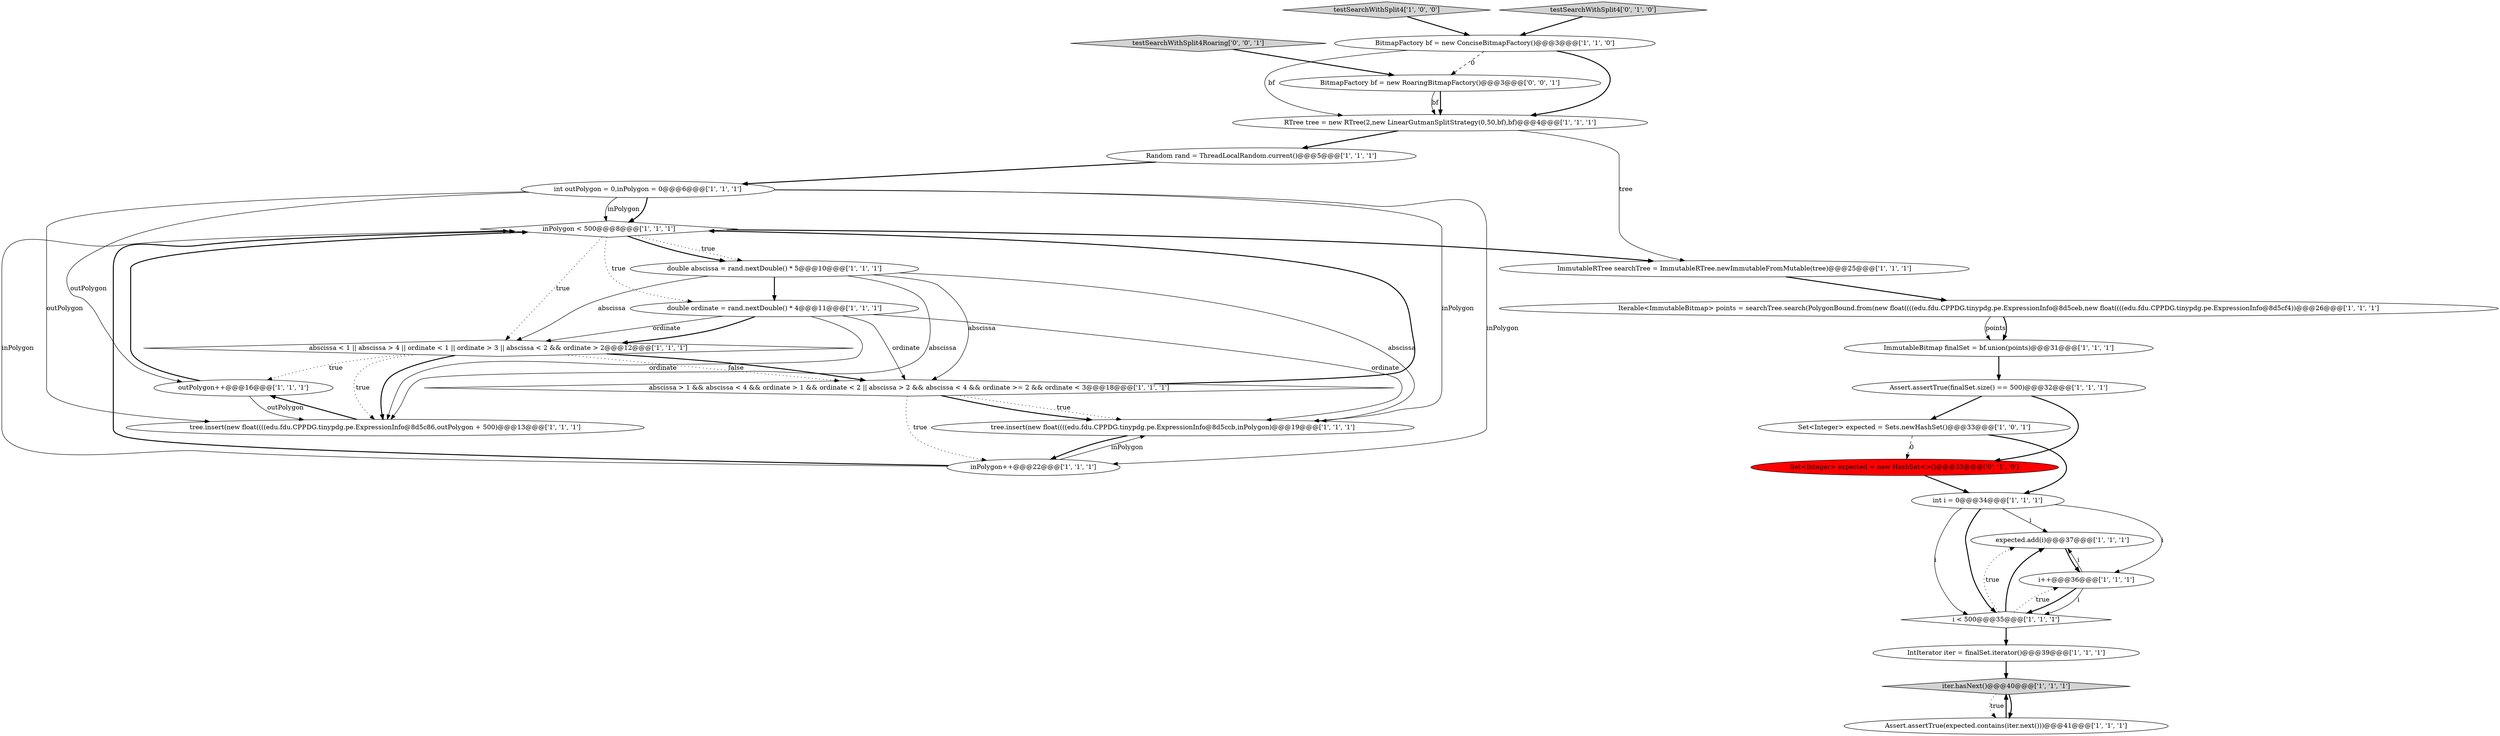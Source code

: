 digraph {
23 [style = filled, label = "ImmutableRTree searchTree = ImmutableRTree.newImmutableFromMutable(tree)@@@25@@@['1', '1', '1']", fillcolor = white, shape = ellipse image = "AAA0AAABBB1BBB"];
9 [style = filled, label = "Assert.assertTrue(expected.contains(iter.next()))@@@41@@@['1', '1', '1']", fillcolor = white, shape = ellipse image = "AAA0AAABBB1BBB"];
0 [style = filled, label = "BitmapFactory bf = new ConciseBitmapFactory()@@@3@@@['1', '1', '0']", fillcolor = white, shape = ellipse image = "AAA0AAABBB1BBB"];
8 [style = filled, label = "int i = 0@@@34@@@['1', '1', '1']", fillcolor = white, shape = ellipse image = "AAA0AAABBB1BBB"];
10 [style = filled, label = "inPolygon < 500@@@8@@@['1', '1', '1']", fillcolor = white, shape = diamond image = "AAA0AAABBB1BBB"];
2 [style = filled, label = "outPolygon++@@@16@@@['1', '1', '1']", fillcolor = white, shape = ellipse image = "AAA0AAABBB1BBB"];
13 [style = filled, label = "RTree tree = new RTree(2,new LinearGutmanSplitStrategy(0,50,bf),bf)@@@4@@@['1', '1', '1']", fillcolor = white, shape = ellipse image = "AAA0AAABBB1BBB"];
1 [style = filled, label = "Iterable<ImmutableBitmap> points = searchTree.search(PolygonBound.from(new float((((edu.fdu.CPPDG.tinypdg.pe.ExpressionInfo@8d5ceb,new float((((edu.fdu.CPPDG.tinypdg.pe.ExpressionInfo@8d5cf4))@@@26@@@['1', '1', '1']", fillcolor = white, shape = ellipse image = "AAA0AAABBB1BBB"];
24 [style = filled, label = "ImmutableBitmap finalSet = bf.union(points)@@@31@@@['1', '1', '1']", fillcolor = white, shape = ellipse image = "AAA0AAABBB1BBB"];
21 [style = filled, label = "int outPolygon = 0,inPolygon = 0@@@6@@@['1', '1', '1']", fillcolor = white, shape = ellipse image = "AAA0AAABBB1BBB"];
29 [style = filled, label = "testSearchWithSplit4Roaring['0', '0', '1']", fillcolor = lightgray, shape = diamond image = "AAA0AAABBB3BBB"];
20 [style = filled, label = "expected.add(i)@@@37@@@['1', '1', '1']", fillcolor = white, shape = ellipse image = "AAA0AAABBB1BBB"];
5 [style = filled, label = "abscissa < 1 || abscissa > 4 || ordinate < 1 || ordinate > 3 || abscissa < 2 && ordinate > 2@@@12@@@['1', '1', '1']", fillcolor = white, shape = diamond image = "AAA0AAABBB1BBB"];
15 [style = filled, label = "inPolygon++@@@22@@@['1', '1', '1']", fillcolor = white, shape = ellipse image = "AAA0AAABBB1BBB"];
12 [style = filled, label = "testSearchWithSplit4['1', '0', '0']", fillcolor = lightgray, shape = diamond image = "AAA0AAABBB1BBB"];
11 [style = filled, label = "double ordinate = rand.nextDouble() * 4@@@11@@@['1', '1', '1']", fillcolor = white, shape = ellipse image = "AAA0AAABBB1BBB"];
18 [style = filled, label = "i < 500@@@35@@@['1', '1', '1']", fillcolor = white, shape = diamond image = "AAA0AAABBB1BBB"];
19 [style = filled, label = "tree.insert(new float((((edu.fdu.CPPDG.tinypdg.pe.ExpressionInfo@8d5ccb,inPolygon)@@@19@@@['1', '1', '1']", fillcolor = white, shape = ellipse image = "AAA0AAABBB1BBB"];
7 [style = filled, label = "Set<Integer> expected = Sets.newHashSet()@@@33@@@['1', '0', '1']", fillcolor = white, shape = ellipse image = "AAA0AAABBB1BBB"];
17 [style = filled, label = "iter.hasNext()@@@40@@@['1', '1', '1']", fillcolor = lightgray, shape = diamond image = "AAA0AAABBB1BBB"];
26 [style = filled, label = "Set<Integer> expected = new HashSet<>()@@@33@@@['0', '1', '0']", fillcolor = red, shape = ellipse image = "AAA1AAABBB2BBB"];
22 [style = filled, label = "abscissa > 1 && abscissa < 4 && ordinate > 1 && ordinate < 2 || abscissa > 2 && abscissa < 4 && ordinate >= 2 && ordinate < 3@@@18@@@['1', '1', '1']", fillcolor = white, shape = diamond image = "AAA0AAABBB1BBB"];
3 [style = filled, label = "Assert.assertTrue(finalSet.size() == 500)@@@32@@@['1', '1', '1']", fillcolor = white, shape = ellipse image = "AAA0AAABBB1BBB"];
6 [style = filled, label = "tree.insert(new float((((edu.fdu.CPPDG.tinypdg.pe.ExpressionInfo@8d5c86,outPolygon + 500)@@@13@@@['1', '1', '1']", fillcolor = white, shape = ellipse image = "AAA0AAABBB1BBB"];
28 [style = filled, label = "BitmapFactory bf = new RoaringBitmapFactory()@@@3@@@['0', '0', '1']", fillcolor = white, shape = ellipse image = "AAA0AAABBB3BBB"];
25 [style = filled, label = "IntIterator iter = finalSet.iterator()@@@39@@@['1', '1', '1']", fillcolor = white, shape = ellipse image = "AAA0AAABBB1BBB"];
4 [style = filled, label = "i++@@@36@@@['1', '1', '1']", fillcolor = white, shape = ellipse image = "AAA0AAABBB1BBB"];
16 [style = filled, label = "Random rand = ThreadLocalRandom.current()@@@5@@@['1', '1', '1']", fillcolor = white, shape = ellipse image = "AAA0AAABBB1BBB"];
27 [style = filled, label = "testSearchWithSplit4['0', '1', '0']", fillcolor = lightgray, shape = diamond image = "AAA0AAABBB2BBB"];
14 [style = filled, label = "double abscissa = rand.nextDouble() * 5@@@10@@@['1', '1', '1']", fillcolor = white, shape = ellipse image = "AAA0AAABBB1BBB"];
4->20 [style = solid, label="i"];
21->10 [style = bold, label=""];
15->10 [style = bold, label=""];
21->2 [style = solid, label="outPolygon"];
22->19 [style = dotted, label="true"];
5->22 [style = dotted, label="false"];
0->13 [style = bold, label=""];
27->0 [style = bold, label=""];
22->19 [style = bold, label=""];
10->14 [style = bold, label=""];
8->18 [style = solid, label="i"];
4->18 [style = solid, label="i"];
8->18 [style = bold, label=""];
21->19 [style = solid, label="inPolygon"];
17->9 [style = bold, label=""];
14->5 [style = solid, label="abscissa"];
3->26 [style = bold, label=""];
5->6 [style = dotted, label="true"];
9->17 [style = bold, label=""];
8->20 [style = solid, label="i"];
4->18 [style = bold, label=""];
26->8 [style = bold, label=""];
28->13 [style = bold, label=""];
18->20 [style = dotted, label="true"];
2->10 [style = bold, label=""];
11->19 [style = solid, label="ordinate"];
28->13 [style = solid, label="bf"];
7->8 [style = bold, label=""];
25->17 [style = bold, label=""];
13->16 [style = bold, label=""];
12->0 [style = bold, label=""];
10->5 [style = dotted, label="true"];
0->28 [style = dashed, label="0"];
20->4 [style = bold, label=""];
6->2 [style = bold, label=""];
29->28 [style = bold, label=""];
10->14 [style = dotted, label="true"];
11->5 [style = bold, label=""];
18->20 [style = bold, label=""];
15->10 [style = solid, label="inPolygon"];
0->13 [style = solid, label="bf"];
5->6 [style = bold, label=""];
3->7 [style = bold, label=""];
11->22 [style = solid, label="ordinate"];
14->22 [style = solid, label="abscissa"];
1->24 [style = solid, label="points"];
10->23 [style = bold, label=""];
16->21 [style = bold, label=""];
1->24 [style = bold, label=""];
10->11 [style = dotted, label="true"];
17->9 [style = dotted, label="true"];
11->6 [style = solid, label="ordinate"];
14->19 [style = solid, label="abscissa"];
2->6 [style = solid, label="outPolygon"];
13->23 [style = solid, label="tree"];
22->10 [style = bold, label=""];
23->1 [style = bold, label=""];
21->6 [style = solid, label="outPolygon"];
21->15 [style = solid, label="inPolygon"];
14->6 [style = solid, label="abscissa"];
18->25 [style = bold, label=""];
18->4 [style = dotted, label="true"];
15->19 [style = solid, label="inPolygon"];
19->15 [style = bold, label=""];
7->26 [style = dashed, label="0"];
11->5 [style = solid, label="ordinate"];
5->22 [style = bold, label=""];
14->11 [style = bold, label=""];
22->15 [style = dotted, label="true"];
24->3 [style = bold, label=""];
8->4 [style = solid, label="i"];
21->10 [style = solid, label="inPolygon"];
5->2 [style = dotted, label="true"];
}
